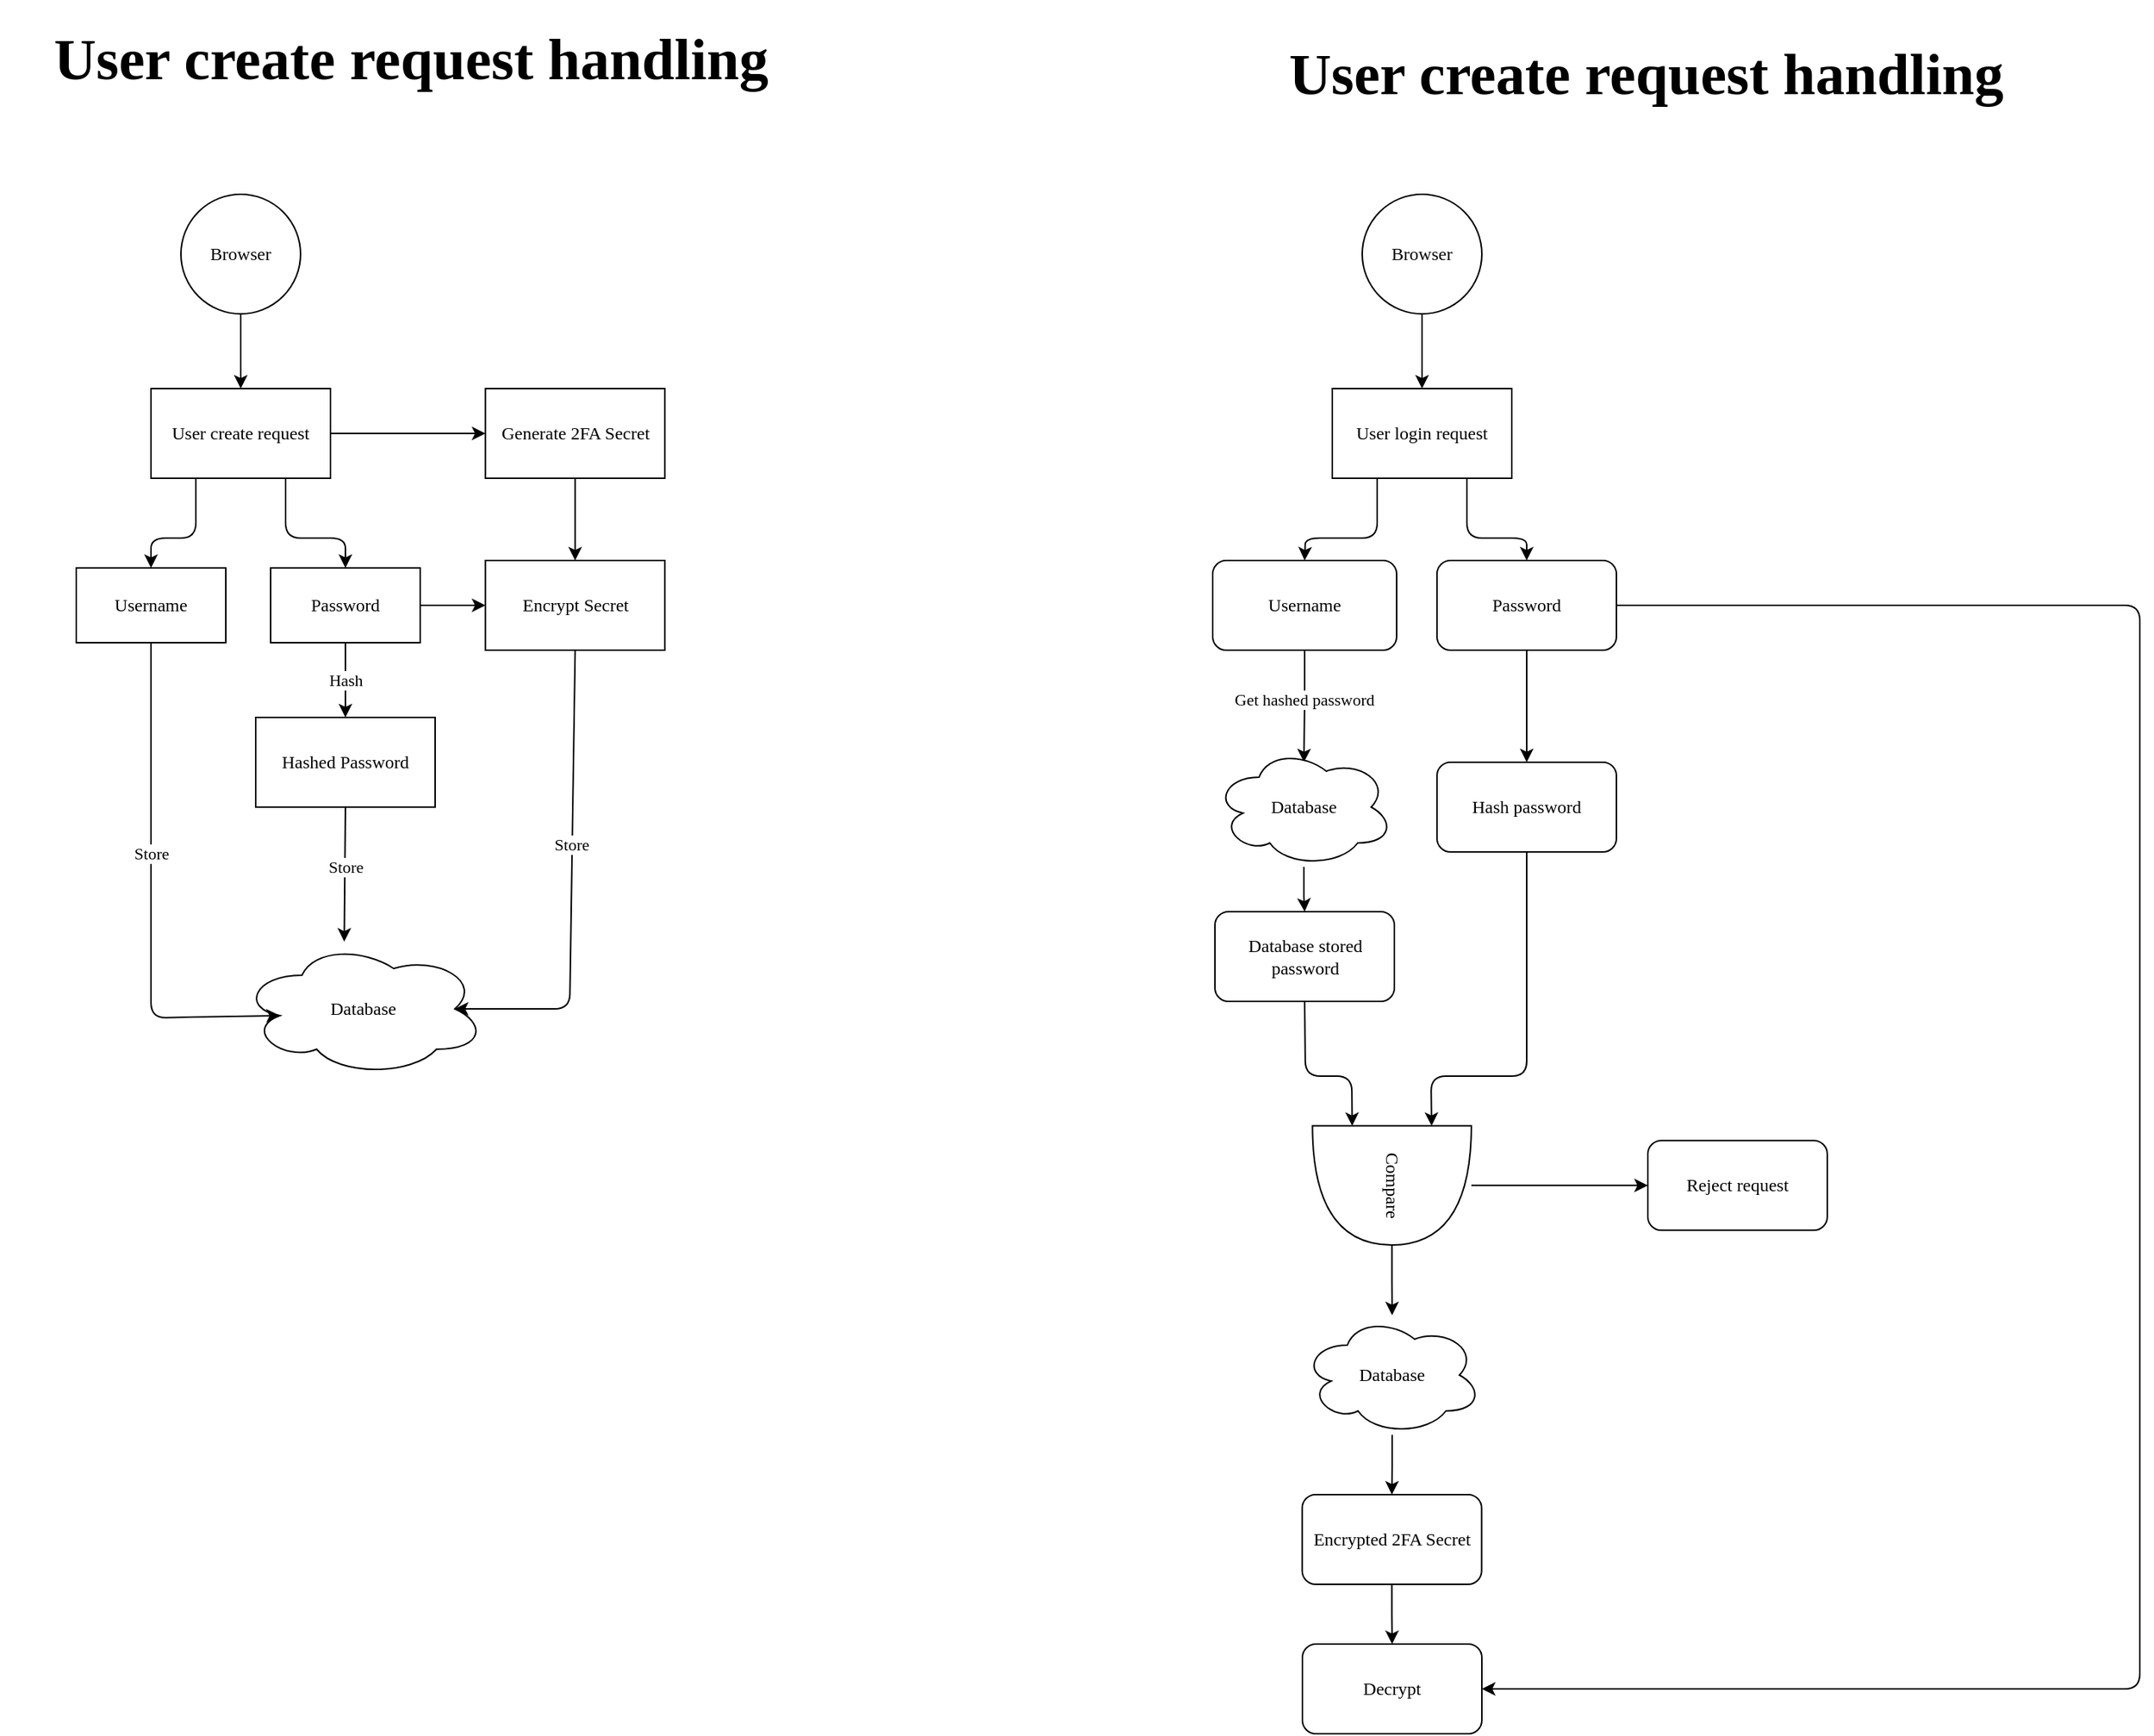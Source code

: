 <mxfile version="14.9.2" type="github">
  <diagram id="C5RBs43oDa-KdzZeNtuy" name="Page-1">
    <mxGraphModel dx="868" dy="468" grid="1" gridSize="10" guides="1" tooltips="1" connect="1" arrows="1" fold="1" page="1" pageScale="1" pageWidth="827" pageHeight="1169" math="0" shadow="0">
      <root>
        <mxCell id="WIyWlLk6GJQsqaUBKTNV-0" />
        <mxCell id="WIyWlLk6GJQsqaUBKTNV-1" parent="WIyWlLk6GJQsqaUBKTNV-0" />
        <mxCell id="8EE5-1KdXdjq0ZydThCr-0" value="User create request" style="whiteSpace=wrap;html=1;fontFamily=Lucida Console;" vertex="1" parent="WIyWlLk6GJQsqaUBKTNV-1">
          <mxGeometry x="240" y="340" width="120" height="60" as="geometry" />
        </mxCell>
        <mxCell id="8EE5-1KdXdjq0ZydThCr-2" value="" style="endArrow=classic;html=1;exitX=0.5;exitY=1;exitDx=0;exitDy=0;fontFamily=Lucida Console;" edge="1" parent="WIyWlLk6GJQsqaUBKTNV-1" target="8EE5-1KdXdjq0ZydThCr-0">
          <mxGeometry width="50" height="50" relative="1" as="geometry">
            <mxPoint x="300" y="290" as="sourcePoint" />
            <mxPoint x="520" y="390" as="targetPoint" />
          </mxGeometry>
        </mxCell>
        <mxCell id="8EE5-1KdXdjq0ZydThCr-4" value="Generate 2FA Secret" style="whiteSpace=wrap;html=1;fontFamily=Lucida Console;" vertex="1" parent="WIyWlLk6GJQsqaUBKTNV-1">
          <mxGeometry x="463.64" y="340" width="120" height="60" as="geometry" />
        </mxCell>
        <mxCell id="8EE5-1KdXdjq0ZydThCr-5" value="" style="endArrow=classic;html=1;exitX=1;exitY=0.5;exitDx=0;exitDy=0;entryX=0;entryY=0.5;entryDx=0;entryDy=0;fontFamily=Lucida Console;" edge="1" parent="WIyWlLk6GJQsqaUBKTNV-1" source="8EE5-1KdXdjq0ZydThCr-0" target="8EE5-1KdXdjq0ZydThCr-4">
          <mxGeometry width="50" height="50" relative="1" as="geometry">
            <mxPoint x="380" y="420" as="sourcePoint" />
            <mxPoint x="430" y="370" as="targetPoint" />
          </mxGeometry>
        </mxCell>
        <mxCell id="8EE5-1KdXdjq0ZydThCr-11" value="Browser" style="ellipse;whiteSpace=wrap;html=1;aspect=fixed;fontFamily=Lucida Console;" vertex="1" parent="WIyWlLk6GJQsqaUBKTNV-1">
          <mxGeometry x="260" y="210" width="80" height="80" as="geometry" />
        </mxCell>
        <mxCell id="8EE5-1KdXdjq0ZydThCr-21" value="Encrypt Secret" style="whiteSpace=wrap;html=1;fontFamily=Lucida Console;" vertex="1" parent="WIyWlLk6GJQsqaUBKTNV-1">
          <mxGeometry x="463.64" y="455" width="120" height="60" as="geometry" />
        </mxCell>
        <mxCell id="8EE5-1KdXdjq0ZydThCr-23" value="Database" style="ellipse;shape=cloud;whiteSpace=wrap;html=1;fontFamily=Lucida Console;" vertex="1" parent="WIyWlLk6GJQsqaUBKTNV-1">
          <mxGeometry x="300" y="710" width="163.64" height="90" as="geometry" />
        </mxCell>
        <mxCell id="8EE5-1KdXdjq0ZydThCr-24" value="" style="endArrow=classic;html=1;exitX=0.5;exitY=1;exitDx=0;exitDy=0;entryX=0.5;entryY=0;entryDx=0;entryDy=0;fontFamily=Lucida Console;" edge="1" parent="WIyWlLk6GJQsqaUBKTNV-1" source="8EE5-1KdXdjq0ZydThCr-4" target="8EE5-1KdXdjq0ZydThCr-21">
          <mxGeometry width="50" height="50" relative="1" as="geometry">
            <mxPoint x="523.64" y="450" as="sourcePoint" />
            <mxPoint x="573.64" y="400" as="targetPoint" />
          </mxGeometry>
        </mxCell>
        <mxCell id="8EE5-1KdXdjq0ZydThCr-58" value="Hash" style="edgeStyle=orthogonalEdgeStyle;orthogonalLoop=1;jettySize=auto;html=1;fontFamily=Lucida Console;" edge="1" parent="WIyWlLk6GJQsqaUBKTNV-1" source="8EE5-1KdXdjq0ZydThCr-38" target="8EE5-1KdXdjq0ZydThCr-54">
          <mxGeometry relative="1" as="geometry" />
        </mxCell>
        <mxCell id="8EE5-1KdXdjq0ZydThCr-38" value="Password" style="whiteSpace=wrap;html=1;fontFamily=Lucida Console;" vertex="1" parent="WIyWlLk6GJQsqaUBKTNV-1">
          <mxGeometry x="320" y="460" width="100" height="50" as="geometry" />
        </mxCell>
        <mxCell id="8EE5-1KdXdjq0ZydThCr-39" value="Username" style="whiteSpace=wrap;html=1;fontFamily=Lucida Console;" vertex="1" parent="WIyWlLk6GJQsqaUBKTNV-1">
          <mxGeometry x="190" y="460" width="100" height="50" as="geometry" />
        </mxCell>
        <mxCell id="8EE5-1KdXdjq0ZydThCr-42" value="" style="endArrow=classic;html=1;exitX=0.25;exitY=1;exitDx=0;exitDy=0;entryX=0.5;entryY=0;entryDx=0;entryDy=0;fontFamily=Lucida Console;" edge="1" parent="WIyWlLk6GJQsqaUBKTNV-1" source="8EE5-1KdXdjq0ZydThCr-0" target="8EE5-1KdXdjq0ZydThCr-39">
          <mxGeometry width="50" height="50" relative="1" as="geometry">
            <mxPoint x="260" y="450" as="sourcePoint" />
            <mxPoint x="190" y="420" as="targetPoint" />
            <Array as="points">
              <mxPoint x="270" y="440" />
              <mxPoint x="240" y="440" />
            </Array>
          </mxGeometry>
        </mxCell>
        <mxCell id="8EE5-1KdXdjq0ZydThCr-43" value="" style="endArrow=classic;html=1;exitX=0.75;exitY=1;exitDx=0;exitDy=0;entryX=0.5;entryY=0;entryDx=0;entryDy=0;fontFamily=Lucida Console;" edge="1" parent="WIyWlLk6GJQsqaUBKTNV-1" source="8EE5-1KdXdjq0ZydThCr-0" target="8EE5-1KdXdjq0ZydThCr-38">
          <mxGeometry width="50" height="50" relative="1" as="geometry">
            <mxPoint x="300" y="400" as="sourcePoint" />
            <mxPoint x="360" y="450" as="targetPoint" />
            <Array as="points">
              <mxPoint x="330" y="440" />
              <mxPoint x="370" y="440" />
            </Array>
          </mxGeometry>
        </mxCell>
        <mxCell id="8EE5-1KdXdjq0ZydThCr-47" value="" style="endArrow=classic;html=1;exitX=1;exitY=0.5;exitDx=0;exitDy=0;entryX=0;entryY=0.5;entryDx=0;entryDy=0;fontFamily=Lucida Console;" edge="1" parent="WIyWlLk6GJQsqaUBKTNV-1" source="8EE5-1KdXdjq0ZydThCr-38" target="8EE5-1KdXdjq0ZydThCr-21">
          <mxGeometry width="50" height="50" relative="1" as="geometry">
            <mxPoint x="450" y="540" as="sourcePoint" />
            <mxPoint x="500" y="490" as="targetPoint" />
          </mxGeometry>
        </mxCell>
        <mxCell id="8EE5-1KdXdjq0ZydThCr-49" value="" style="endArrow=classic;html=1;exitX=0.5;exitY=1;exitDx=0;exitDy=0;entryX=0.16;entryY=0.55;entryDx=0;entryDy=0;entryPerimeter=0;fontFamily=Lucida Console;" edge="1" parent="WIyWlLk6GJQsqaUBKTNV-1" source="8EE5-1KdXdjq0ZydThCr-39" target="8EE5-1KdXdjq0ZydThCr-23">
          <mxGeometry relative="1" as="geometry">
            <mxPoint x="250" y="540" as="sourcePoint" />
            <mxPoint x="342.0" y="760.5" as="targetPoint" />
            <Array as="points">
              <mxPoint x="240" y="761" />
            </Array>
          </mxGeometry>
        </mxCell>
        <mxCell id="8EE5-1KdXdjq0ZydThCr-50" value="&lt;div&gt;Store&lt;/div&gt;" style="edgeLabel;resizable=0;html=1;align=center;verticalAlign=middle;fontFamily=Lucida Console;" connectable="0" vertex="1" parent="8EE5-1KdXdjq0ZydThCr-49">
          <mxGeometry relative="1" as="geometry">
            <mxPoint y="-28" as="offset" />
          </mxGeometry>
        </mxCell>
        <mxCell id="8EE5-1KdXdjq0ZydThCr-51" value="" style="endArrow=classic;html=1;exitX=0.5;exitY=1;exitDx=0;exitDy=0;entryX=0.875;entryY=0.5;entryDx=0;entryDy=0;entryPerimeter=0;fontFamily=Lucida Console;" edge="1" parent="WIyWlLk6GJQsqaUBKTNV-1" source="8EE5-1KdXdjq0ZydThCr-21" target="8EE5-1KdXdjq0ZydThCr-23">
          <mxGeometry relative="1" as="geometry">
            <mxPoint x="520" y="540" as="sourcePoint" />
            <mxPoint x="485.0" y="755" as="targetPoint" />
            <Array as="points">
              <mxPoint x="520" y="755" />
            </Array>
          </mxGeometry>
        </mxCell>
        <mxCell id="8EE5-1KdXdjq0ZydThCr-52" value="&lt;div&gt;Store&lt;/div&gt;" style="edgeLabel;resizable=0;html=1;align=center;verticalAlign=middle;fontFamily=Lucida Console;" connectable="0" vertex="1" parent="8EE5-1KdXdjq0ZydThCr-51">
          <mxGeometry relative="1" as="geometry">
            <mxPoint y="-29" as="offset" />
          </mxGeometry>
        </mxCell>
        <mxCell id="8EE5-1KdXdjq0ZydThCr-54" value="Hashed Password" style="whiteSpace=wrap;html=1;fontFamily=Lucida Console;" vertex="1" parent="WIyWlLk6GJQsqaUBKTNV-1">
          <mxGeometry x="310" y="560" width="120" height="60" as="geometry" />
        </mxCell>
        <mxCell id="8EE5-1KdXdjq0ZydThCr-62" value="Store" style="endArrow=classic;html=1;fontFamily=Lucida Console;" edge="1" parent="WIyWlLk6GJQsqaUBKTNV-1">
          <mxGeometry x="-0.111" width="50" height="50" relative="1" as="geometry">
            <mxPoint x="370" y="620" as="sourcePoint" />
            <mxPoint x="369.211" y="710.002" as="targetPoint" />
            <mxPoint as="offset" />
          </mxGeometry>
        </mxCell>
        <mxCell id="8EE5-1KdXdjq0ZydThCr-63" value="&lt;font style=&quot;font-size: 39px&quot;&gt;&lt;b&gt;&lt;font style=&quot;font-size: 39px&quot;&gt;User create request handling&lt;br&gt;&lt;/font&gt;&lt;/b&gt;&lt;/font&gt;" style="text;html=1;strokeColor=none;fillColor=none;align=center;verticalAlign=middle;whiteSpace=wrap;rounded=0;fontFamily=Lucida Console;" vertex="1" parent="WIyWlLk6GJQsqaUBKTNV-1">
          <mxGeometry x="139" y="80" width="550" height="80" as="geometry" />
        </mxCell>
        <mxCell id="8EE5-1KdXdjq0ZydThCr-65" value="&lt;font style=&quot;font-size: 39px&quot;&gt;&lt;b&gt;&lt;font style=&quot;font-size: 39px&quot;&gt;User create request handling&lt;br&gt;&lt;/font&gt;&lt;/b&gt;&lt;/font&gt;" style="text;html=1;strokeColor=none;fillColor=none;align=center;verticalAlign=middle;whiteSpace=wrap;rounded=0;fontFamily=Lucida Console;" vertex="1" parent="WIyWlLk6GJQsqaUBKTNV-1">
          <mxGeometry x="965" y="90" width="550" height="80" as="geometry" />
        </mxCell>
        <mxCell id="8EE5-1KdXdjq0ZydThCr-69" value="&lt;div&gt;User login request&lt;/div&gt;" style="whiteSpace=wrap;html=1;fontFamily=Lucida Console;" vertex="1" parent="WIyWlLk6GJQsqaUBKTNV-1">
          <mxGeometry x="1030" y="340" width="120" height="60" as="geometry" />
        </mxCell>
        <mxCell id="8EE5-1KdXdjq0ZydThCr-70" value="" style="endArrow=classic;html=1;exitX=0.5;exitY=1;exitDx=0;exitDy=0;fontFamily=Lucida Console;" edge="1" parent="WIyWlLk6GJQsqaUBKTNV-1" target="8EE5-1KdXdjq0ZydThCr-69">
          <mxGeometry width="50" height="50" relative="1" as="geometry">
            <mxPoint x="1090.0" y="290" as="sourcePoint" />
            <mxPoint x="1310" y="390" as="targetPoint" />
          </mxGeometry>
        </mxCell>
        <mxCell id="8EE5-1KdXdjq0ZydThCr-71" value="Browser" style="ellipse;whiteSpace=wrap;html=1;aspect=fixed;fontFamily=Lucida Console;" vertex="1" parent="WIyWlLk6GJQsqaUBKTNV-1">
          <mxGeometry x="1050" y="210" width="80" height="80" as="geometry" />
        </mxCell>
        <mxCell id="8EE5-1KdXdjq0ZydThCr-83" value="&lt;font&gt;Get hashed password&lt;/font&gt;" style="edgeStyle=orthogonalEdgeStyle;rounded=0;orthogonalLoop=1;jettySize=auto;html=1;fontFamily=Lucida Console;entryX=0.5;entryY=0.125;entryDx=0;entryDy=0;entryPerimeter=0;" edge="1" parent="WIyWlLk6GJQsqaUBKTNV-1" source="8EE5-1KdXdjq0ZydThCr-73" target="8EE5-1KdXdjq0ZydThCr-80">
          <mxGeometry x="-0.126" relative="1" as="geometry">
            <mxPoint x="1011" y="580" as="targetPoint" />
            <mxPoint as="offset" />
          </mxGeometry>
        </mxCell>
        <mxCell id="8EE5-1KdXdjq0ZydThCr-73" value="Username" style="rounded=1;whiteSpace=wrap;html=1;fontFamily=Lucida Console;" vertex="1" parent="WIyWlLk6GJQsqaUBKTNV-1">
          <mxGeometry x="950" y="455" width="123" height="60" as="geometry" />
        </mxCell>
        <mxCell id="8EE5-1KdXdjq0ZydThCr-74" value="Password" style="rounded=1;whiteSpace=wrap;html=1;fontFamily=Lucida Console;" vertex="1" parent="WIyWlLk6GJQsqaUBKTNV-1">
          <mxGeometry x="1100" y="455" width="120" height="60" as="geometry" />
        </mxCell>
        <mxCell id="8EE5-1KdXdjq0ZydThCr-75" value="" style="endArrow=classic;html=1;entryX=0.5;entryY=0;entryDx=0;entryDy=0;exitX=0.25;exitY=1;exitDx=0;exitDy=0;fontFamily=Lucida Console;" edge="1" parent="WIyWlLk6GJQsqaUBKTNV-1" source="8EE5-1KdXdjq0ZydThCr-69" target="8EE5-1KdXdjq0ZydThCr-73">
          <mxGeometry width="50" height="50" relative="1" as="geometry">
            <mxPoint x="1010" y="520" as="sourcePoint" />
            <mxPoint x="1010" y="460" as="targetPoint" />
            <Array as="points">
              <mxPoint x="1060" y="440" />
              <mxPoint x="1012" y="440" />
            </Array>
          </mxGeometry>
        </mxCell>
        <mxCell id="8EE5-1KdXdjq0ZydThCr-76" value="" style="endArrow=classic;html=1;exitX=0.75;exitY=1;exitDx=0;exitDy=0;entryX=0.5;entryY=0;entryDx=0;entryDy=0;fontFamily=Lucida Console;" edge="1" parent="WIyWlLk6GJQsqaUBKTNV-1" source="8EE5-1KdXdjq0ZydThCr-69" target="8EE5-1KdXdjq0ZydThCr-74">
          <mxGeometry width="50" height="50" relative="1" as="geometry">
            <mxPoint x="1160" y="460" as="sourcePoint" />
            <mxPoint x="1210" y="410" as="targetPoint" />
            <Array as="points">
              <mxPoint x="1120" y="440" />
              <mxPoint x="1160" y="440" />
            </Array>
          </mxGeometry>
        </mxCell>
        <mxCell id="8EE5-1KdXdjq0ZydThCr-86" style="edgeStyle=orthogonalEdgeStyle;rounded=0;orthogonalLoop=1;jettySize=auto;html=1;entryX=0.5;entryY=0;entryDx=0;entryDy=0;fontFamily=Lucida Console;" edge="1" parent="WIyWlLk6GJQsqaUBKTNV-1" source="8EE5-1KdXdjq0ZydThCr-80" target="8EE5-1KdXdjq0ZydThCr-85">
          <mxGeometry relative="1" as="geometry" />
        </mxCell>
        <mxCell id="8EE5-1KdXdjq0ZydThCr-80" value="Database" style="ellipse;shape=cloud;whiteSpace=wrap;html=1;fontFamily=Lucida Console;" vertex="1" parent="WIyWlLk6GJQsqaUBKTNV-1">
          <mxGeometry x="951" y="580" width="120" height="80" as="geometry" />
        </mxCell>
        <mxCell id="8EE5-1KdXdjq0ZydThCr-85" value="Database stored password" style="rounded=1;whiteSpace=wrap;html=1;fontFamily=Lucida Console;" vertex="1" parent="WIyWlLk6GJQsqaUBKTNV-1">
          <mxGeometry x="951.5" y="690" width="120" height="60" as="geometry" />
        </mxCell>
        <mxCell id="8EE5-1KdXdjq0ZydThCr-114" value="&lt;div&gt;&lt;br&gt;&lt;/div&gt;" style="edgeStyle=orthogonalEdgeStyle;rounded=0;orthogonalLoop=1;jettySize=auto;html=1;fontFamily=Lucida Console;" edge="1" parent="WIyWlLk6GJQsqaUBKTNV-1" source="8EE5-1KdXdjq0ZydThCr-92" target="8EE5-1KdXdjq0ZydThCr-113">
          <mxGeometry relative="1" as="geometry" />
        </mxCell>
        <mxCell id="8EE5-1KdXdjq0ZydThCr-92" value="Compare" style="shape=or;whiteSpace=wrap;html=1;fontFamily=Lucida Console;rotation=90;" vertex="1" parent="WIyWlLk6GJQsqaUBKTNV-1">
          <mxGeometry x="1030" y="820" width="79.69" height="106.25" as="geometry" />
        </mxCell>
        <mxCell id="8EE5-1KdXdjq0ZydThCr-95" value="" style="endArrow=classic;html=1;fontFamily=Lucida Console;exitX=0.5;exitY=1;exitDx=0;exitDy=0;entryX=0;entryY=0.75;entryDx=0;entryDy=0;entryPerimeter=0;" edge="1" parent="WIyWlLk6GJQsqaUBKTNV-1" source="8EE5-1KdXdjq0ZydThCr-85" target="8EE5-1KdXdjq0ZydThCr-92">
          <mxGeometry width="50" height="50" relative="1" as="geometry">
            <mxPoint x="1070" y="800" as="sourcePoint" />
            <mxPoint x="1120" y="750" as="targetPoint" />
            <Array as="points">
              <mxPoint x="1012" y="800" />
              <mxPoint x="1043" y="800" />
            </Array>
          </mxGeometry>
        </mxCell>
        <mxCell id="8EE5-1KdXdjq0ZydThCr-99" value="" style="endArrow=classic;html=1;fontFamily=Lucida Console;entryX=0;entryY=0.5;entryDx=0;entryDy=0;" edge="1" parent="WIyWlLk6GJQsqaUBKTNV-1" source="8EE5-1KdXdjq0ZydThCr-92" target="8EE5-1KdXdjq0ZydThCr-100">
          <mxGeometry width="50" height="50" relative="1" as="geometry">
            <mxPoint x="1180" y="890" as="sourcePoint" />
            <mxPoint x="1230" y="873" as="targetPoint" />
          </mxGeometry>
        </mxCell>
        <mxCell id="8EE5-1KdXdjq0ZydThCr-100" value="&lt;div&gt;Reject request&lt;br&gt;&lt;/div&gt;" style="rounded=1;whiteSpace=wrap;html=1;fontFamily=Lucida Console;" vertex="1" parent="WIyWlLk6GJQsqaUBKTNV-1">
          <mxGeometry x="1241" y="843.13" width="120" height="60" as="geometry" />
        </mxCell>
        <mxCell id="8EE5-1KdXdjq0ZydThCr-103" value="Hash password" style="rounded=1;whiteSpace=wrap;html=1;fontFamily=Lucida Console;" vertex="1" parent="WIyWlLk6GJQsqaUBKTNV-1">
          <mxGeometry x="1100" y="590" width="120" height="60" as="geometry" />
        </mxCell>
        <mxCell id="8EE5-1KdXdjq0ZydThCr-104" value="" style="endArrow=classic;html=1;fontFamily=Lucida Console;exitX=0.5;exitY=1;exitDx=0;exitDy=0;" edge="1" parent="WIyWlLk6GJQsqaUBKTNV-1" source="8EE5-1KdXdjq0ZydThCr-74" target="8EE5-1KdXdjq0ZydThCr-103">
          <mxGeometry width="50" height="50" relative="1" as="geometry">
            <mxPoint x="1170" y="570" as="sourcePoint" />
            <mxPoint x="1220" y="520" as="targetPoint" />
          </mxGeometry>
        </mxCell>
        <mxCell id="8EE5-1KdXdjq0ZydThCr-105" value="" style="endArrow=classic;html=1;fontFamily=Lucida Console;exitX=0.5;exitY=1;exitDx=0;exitDy=0;entryX=0;entryY=0.25;entryDx=0;entryDy=0;entryPerimeter=0;" edge="1" parent="WIyWlLk6GJQsqaUBKTNV-1" source="8EE5-1KdXdjq0ZydThCr-103" target="8EE5-1KdXdjq0ZydThCr-92">
          <mxGeometry width="50" height="50" relative="1" as="geometry">
            <mxPoint x="1130" y="760" as="sourcePoint" />
            <mxPoint x="1180" y="710" as="targetPoint" />
            <Array as="points">
              <mxPoint x="1160" y="800" />
              <mxPoint x="1096" y="800" />
            </Array>
          </mxGeometry>
        </mxCell>
        <mxCell id="8EE5-1KdXdjq0ZydThCr-119" style="edgeStyle=orthogonalEdgeStyle;rounded=0;orthogonalLoop=1;jettySize=auto;html=1;entryX=0.5;entryY=0;entryDx=0;entryDy=0;fontFamily=Lucida Console;" edge="1" parent="WIyWlLk6GJQsqaUBKTNV-1" source="8EE5-1KdXdjq0ZydThCr-113" target="8EE5-1KdXdjq0ZydThCr-116">
          <mxGeometry relative="1" as="geometry" />
        </mxCell>
        <mxCell id="8EE5-1KdXdjq0ZydThCr-113" value="Database" style="ellipse;shape=cloud;whiteSpace=wrap;html=1;fontFamily=Lucida Console;" vertex="1" parent="WIyWlLk6GJQsqaUBKTNV-1">
          <mxGeometry x="1010" y="960" width="120" height="80" as="geometry" />
        </mxCell>
        <mxCell id="8EE5-1KdXdjq0ZydThCr-124" style="edgeStyle=orthogonalEdgeStyle;rounded=0;orthogonalLoop=1;jettySize=auto;html=1;fontFamily=Lucida Console;" edge="1" parent="WIyWlLk6GJQsqaUBKTNV-1" source="8EE5-1KdXdjq0ZydThCr-116" target="8EE5-1KdXdjq0ZydThCr-123">
          <mxGeometry relative="1" as="geometry" />
        </mxCell>
        <mxCell id="8EE5-1KdXdjq0ZydThCr-116" value="Encrypted 2FA Secret" style="rounded=1;whiteSpace=wrap;html=1;fontFamily=Lucida Console;" vertex="1" parent="WIyWlLk6GJQsqaUBKTNV-1">
          <mxGeometry x="1009.84" y="1080" width="120" height="60" as="geometry" />
        </mxCell>
        <mxCell id="8EE5-1KdXdjq0ZydThCr-122" value="" style="endArrow=classic;html=1;fontFamily=Lucida Console;exitX=1;exitY=0.5;exitDx=0;exitDy=0;entryX=1;entryY=0.5;entryDx=0;entryDy=0;" edge="1" parent="WIyWlLk6GJQsqaUBKTNV-1" source="8EE5-1KdXdjq0ZydThCr-74" target="8EE5-1KdXdjq0ZydThCr-123">
          <mxGeometry width="50" height="50" relative="1" as="geometry">
            <mxPoint x="1260" y="580" as="sourcePoint" />
            <mxPoint x="1160" y="1140.588" as="targetPoint" />
            <Array as="points">
              <mxPoint x="1570" y="485" />
              <mxPoint x="1570" y="1210" />
            </Array>
          </mxGeometry>
        </mxCell>
        <mxCell id="8EE5-1KdXdjq0ZydThCr-123" value="Decrypt" style="rounded=1;whiteSpace=wrap;html=1;fontFamily=Lucida Console;" vertex="1" parent="WIyWlLk6GJQsqaUBKTNV-1">
          <mxGeometry x="1010" y="1180" width="120" height="60" as="geometry" />
        </mxCell>
      </root>
    </mxGraphModel>
  </diagram>
</mxfile>
